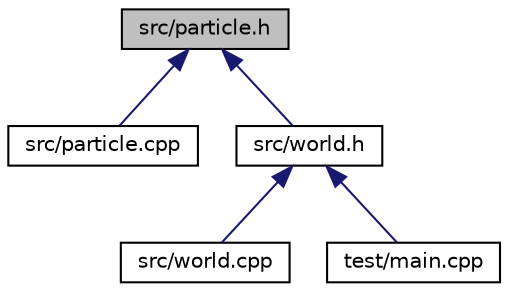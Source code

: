 digraph "src/particle.h"
{
  edge [fontname="Helvetica",fontsize="10",labelfontname="Helvetica",labelfontsize="10"];
  node [fontname="Helvetica",fontsize="10",shape=record];
  Node1 [label="src/particle.h",height=0.2,width=0.4,color="black", fillcolor="grey75", style="filled", fontcolor="black"];
  Node1 -> Node2 [dir="back",color="midnightblue",fontsize="10",style="solid",fontname="Helvetica"];
  Node2 [label="src/particle.cpp",height=0.2,width=0.4,color="black", fillcolor="white", style="filled",URL="$particle_8cpp.html"];
  Node1 -> Node3 [dir="back",color="midnightblue",fontsize="10",style="solid",fontname="Helvetica"];
  Node3 [label="src/world.h",height=0.2,width=0.4,color="black", fillcolor="white", style="filled",URL="$world_8h.html"];
  Node3 -> Node4 [dir="back",color="midnightblue",fontsize="10",style="solid",fontname="Helvetica"];
  Node4 [label="src/world.cpp",height=0.2,width=0.4,color="black", fillcolor="white", style="filled",URL="$world_8cpp.html"];
  Node3 -> Node5 [dir="back",color="midnightblue",fontsize="10",style="solid",fontname="Helvetica"];
  Node5 [label="test/main.cpp",height=0.2,width=0.4,color="black", fillcolor="white", style="filled",URL="$main_8cpp.html"];
}
